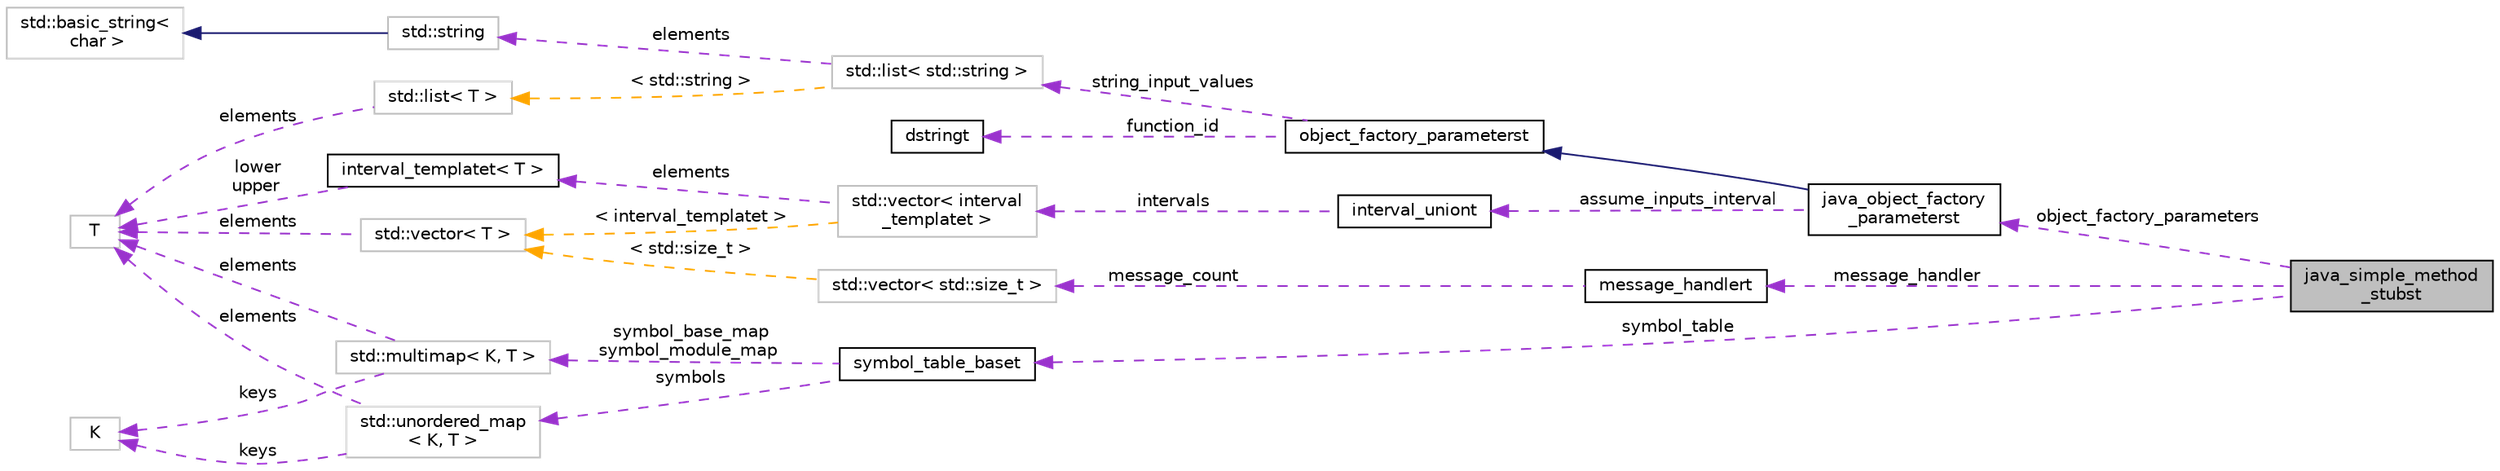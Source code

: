 digraph "java_simple_method_stubst"
{
 // LATEX_PDF_SIZE
  bgcolor="transparent";
  edge [fontname="Helvetica",fontsize="10",labelfontname="Helvetica",labelfontsize="10"];
  node [fontname="Helvetica",fontsize="10",shape=record];
  rankdir="LR";
  Node1 [label="java_simple_method\l_stubst",height=0.2,width=0.4,color="black", fillcolor="grey75", style="filled", fontcolor="black",tooltip=" "];
  Node2 -> Node1 [dir="back",color="darkorchid3",fontsize="10",style="dashed",label=" message_handler" ,fontname="Helvetica"];
  Node2 [label="message_handlert",height=0.2,width=0.4,color="black",URL="$classmessage__handlert.html",tooltip=" "];
  Node3 -> Node2 [dir="back",color="darkorchid3",fontsize="10",style="dashed",label=" message_count" ,fontname="Helvetica"];
  Node3 [label="std::vector\< std::size_t \>",height=0.2,width=0.4,color="grey75",tooltip=" "];
  Node4 -> Node3 [dir="back",color="orange",fontsize="10",style="dashed",label=" \< std::size_t \>" ,fontname="Helvetica"];
  Node4 [label="std::vector\< T \>",height=0.2,width=0.4,color="grey75",tooltip="STL class."];
  Node5 -> Node4 [dir="back",color="darkorchid3",fontsize="10",style="dashed",label=" elements" ,fontname="Helvetica"];
  Node5 [label="T",height=0.2,width=0.4,color="grey75",tooltip=" "];
  Node6 -> Node1 [dir="back",color="darkorchid3",fontsize="10",style="dashed",label=" symbol_table" ,fontname="Helvetica"];
  Node6 [label="symbol_table_baset",height=0.2,width=0.4,color="black",URL="$classsymbol__table__baset.html",tooltip="The symbol table base class interface."];
  Node7 -> Node6 [dir="back",color="darkorchid3",fontsize="10",style="dashed",label=" symbol_base_map\nsymbol_module_map" ,fontname="Helvetica"];
  Node7 [label="std::multimap\< K, T \>",height=0.2,width=0.4,color="grey75",tooltip="STL class."];
  Node8 -> Node7 [dir="back",color="darkorchid3",fontsize="10",style="dashed",label=" keys" ,fontname="Helvetica"];
  Node8 [label="K",height=0.2,width=0.4,color="grey75",tooltip=" "];
  Node5 -> Node7 [dir="back",color="darkorchid3",fontsize="10",style="dashed",label=" elements" ,fontname="Helvetica"];
  Node9 -> Node6 [dir="back",color="darkorchid3",fontsize="10",style="dashed",label=" symbols" ,fontname="Helvetica"];
  Node9 [label="std::unordered_map\l\< K, T \>",height=0.2,width=0.4,color="grey75",tooltip="STL class."];
  Node8 -> Node9 [dir="back",color="darkorchid3",fontsize="10",style="dashed",label=" keys" ,fontname="Helvetica"];
  Node5 -> Node9 [dir="back",color="darkorchid3",fontsize="10",style="dashed",label=" elements" ,fontname="Helvetica"];
  Node10 -> Node1 [dir="back",color="darkorchid3",fontsize="10",style="dashed",label=" object_factory_parameters" ,fontname="Helvetica"];
  Node10 [label="java_object_factory\l_parameterst",height=0.2,width=0.4,color="black",URL="$structjava__object__factory__parameterst.html",tooltip=" "];
  Node11 -> Node10 [dir="back",color="midnightblue",fontsize="10",style="solid",fontname="Helvetica"];
  Node11 [label="object_factory_parameterst",height=0.2,width=0.4,color="black",URL="$structobject__factory__parameterst.html",tooltip=" "];
  Node12 -> Node11 [dir="back",color="darkorchid3",fontsize="10",style="dashed",label=" function_id" ,fontname="Helvetica"];
  Node12 [label="dstringt",height=0.2,width=0.4,color="black",URL="$classdstringt.html",tooltip="dstringt has one field, an unsigned integer no which is an index into a static table of strings."];
  Node13 -> Node11 [dir="back",color="darkorchid3",fontsize="10",style="dashed",label=" string_input_values" ,fontname="Helvetica"];
  Node13 [label="std::list\< std::string \>",height=0.2,width=0.4,color="grey75",tooltip=" "];
  Node14 -> Node13 [dir="back",color="darkorchid3",fontsize="10",style="dashed",label=" elements" ,fontname="Helvetica"];
  Node14 [label="std::string",height=0.2,width=0.4,color="grey75",tooltip="STL class."];
  Node15 -> Node14 [dir="back",color="midnightblue",fontsize="10",style="solid",fontname="Helvetica"];
  Node15 [label="std::basic_string\<\l char \>",height=0.2,width=0.4,color="grey75",tooltip="STL class."];
  Node16 -> Node13 [dir="back",color="orange",fontsize="10",style="dashed",label=" \< std::string \>" ,fontname="Helvetica"];
  Node16 [label="std::list\< T \>",height=0.2,width=0.4,color="grey75",tooltip="STL class."];
  Node5 -> Node16 [dir="back",color="darkorchid3",fontsize="10",style="dashed",label=" elements" ,fontname="Helvetica"];
  Node17 -> Node10 [dir="back",color="darkorchid3",fontsize="10",style="dashed",label=" assume_inputs_interval" ,fontname="Helvetica"];
  Node17 [label="interval_uniont",height=0.2,width=0.4,color="black",URL="$classinterval__uniont.html",tooltip="Represents a set of integers by a union of intervals, which are stored in increasing order for effici..."];
  Node18 -> Node17 [dir="back",color="darkorchid3",fontsize="10",style="dashed",label=" intervals" ,fontname="Helvetica"];
  Node18 [label="std::vector\< interval\l_templatet \>",height=0.2,width=0.4,color="grey75",tooltip=" "];
  Node19 -> Node18 [dir="back",color="darkorchid3",fontsize="10",style="dashed",label=" elements" ,fontname="Helvetica"];
  Node19 [label="interval_templatet\< T \>",height=0.2,width=0.4,color="black",URL="$classinterval__templatet.html",tooltip=" "];
  Node5 -> Node19 [dir="back",color="darkorchid3",fontsize="10",style="dashed",label=" lower\nupper" ,fontname="Helvetica"];
  Node4 -> Node18 [dir="back",color="orange",fontsize="10",style="dashed",label=" \< interval_templatet \>" ,fontname="Helvetica"];
}
